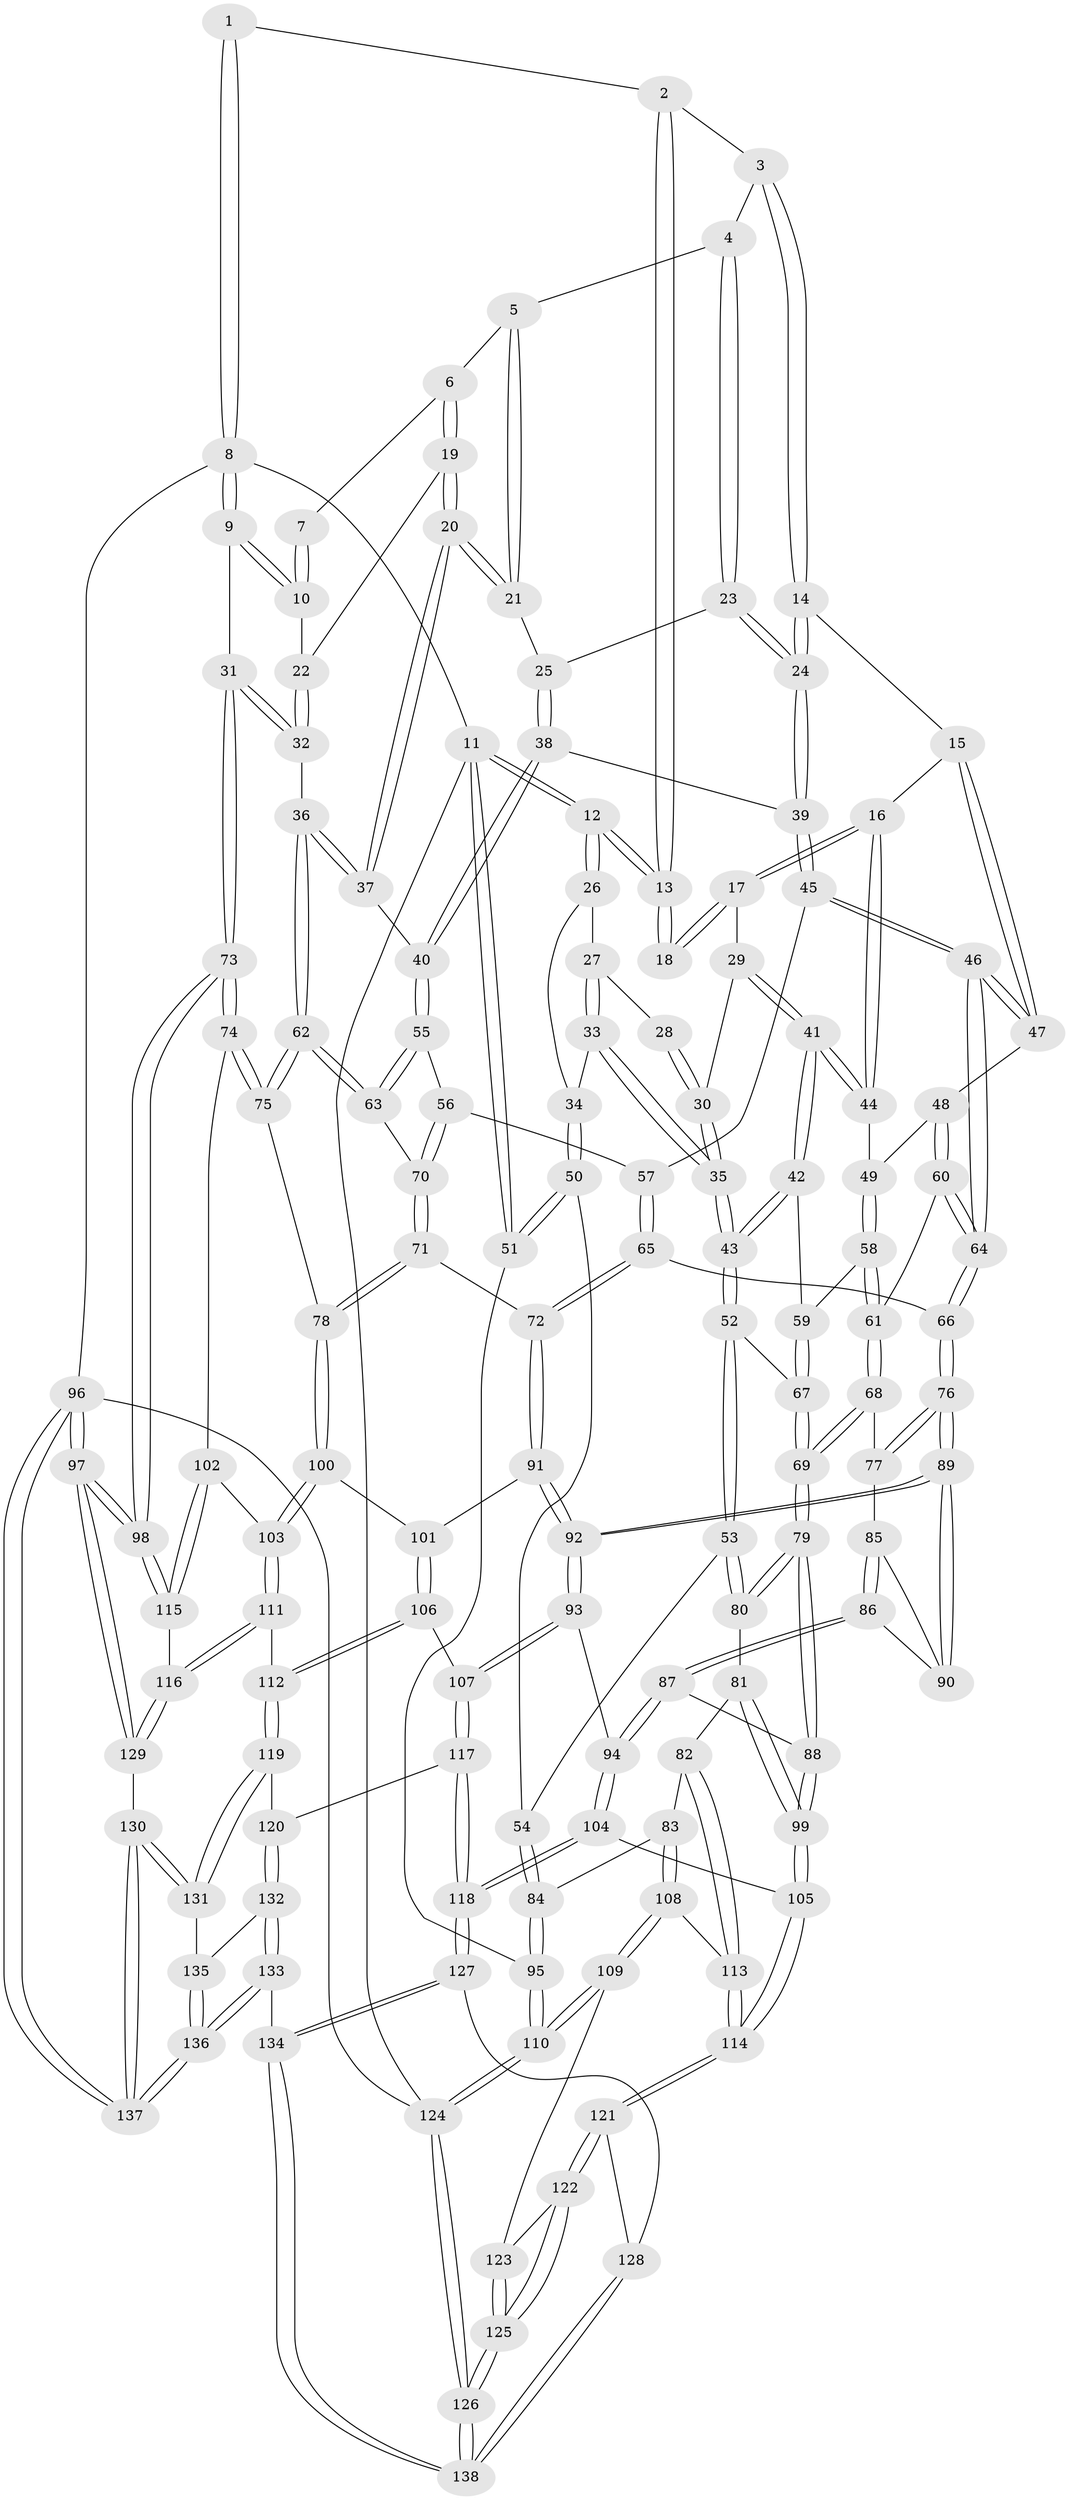 // Generated by graph-tools (version 1.1) at 2025/38/03/09/25 02:38:40]
// undirected, 138 vertices, 342 edges
graph export_dot {
graph [start="1"]
  node [color=gray90,style=filled];
  1 [pos="+0.9060421556108743+0"];
  2 [pos="+0.5432256776809763+0"];
  3 [pos="+0.5750765256858613+0"];
  4 [pos="+0.6964096573559554+0.06731760331717683"];
  5 [pos="+0.7613137595544641+0.07238500199893798"];
  6 [pos="+0.7969609550151302+0.06712124001092042"];
  7 [pos="+0.871224598179732+0"];
  8 [pos="+1+0"];
  9 [pos="+1+0"];
  10 [pos="+0.9303258429369732+0.10372923282490265"];
  11 [pos="+0+0"];
  12 [pos="+0+0"];
  13 [pos="+0.3192890070252028+0"];
  14 [pos="+0.5435718529688184+0.19923642893682425"];
  15 [pos="+0.4647496669641997+0.2136083916690319"];
  16 [pos="+0.43548064761247857+0.2135366561354398"];
  17 [pos="+0.31879497633542+0.002547705251220416"];
  18 [pos="+0.30089385148085723+0"];
  19 [pos="+0.844077448780953+0.15341240940442796"];
  20 [pos="+0.8161455116016477+0.2368138615206692"];
  21 [pos="+0.7526969509401663+0.2101791957402426"];
  22 [pos="+0.9298013327187948+0.1048342997532694"];
  23 [pos="+0.6937174470065605+0.10807734757034024"];
  24 [pos="+0.5570153787157891+0.20801975742289014"];
  25 [pos="+0.7307832203999469+0.20457805102259527"];
  26 [pos="+0+0.0036573714945690138"];
  27 [pos="+0.1310086267243883+0.11951939291638031"];
  28 [pos="+0.22464274046033644+0.041917609686421234"];
  29 [pos="+0.2740942742948073+0.23004725520072902"];
  30 [pos="+0.22219369167691502+0.21080285618626474"];
  31 [pos="+1+0.34073780340677756"];
  32 [pos="+1+0.31598122871107914"];
  33 [pos="+0.08578560706945604+0.22335453530952465"];
  34 [pos="+0.06979918637490873+0.22537408426252686"];
  35 [pos="+0.10209912438090447+0.23339978505165282"];
  36 [pos="+0.9483474397238693+0.3246540734594526"];
  37 [pos="+0.8164965006764071+0.2375340988883773"];
  38 [pos="+0.5994604050855701+0.24544636989006716"];
  39 [pos="+0.5958981805431635+0.24560733061749945"];
  40 [pos="+0.7391159506254011+0.33623543726049115"];
  41 [pos="+0.3231083985068318+0.2937283350528419"];
  42 [pos="+0.317070089965984+0.304284706088145"];
  43 [pos="+0.20403840817881247+0.38911278011609474"];
  44 [pos="+0.38012541527095417+0.2685125728769241"];
  45 [pos="+0.589543589567836+0.3680774756940269"];
  46 [pos="+0.5470962433722798+0.39815314753327313"];
  47 [pos="+0.49720935016649415+0.36610856106191914"];
  48 [pos="+0.4500819230874076+0.3605529418821601"];
  49 [pos="+0.4368464580364507+0.3505099239569503"];
  50 [pos="+0+0.3318970437784565"];
  51 [pos="+0+0.33262990375978824"];
  52 [pos="+0.19556610028297067+0.42000313767354"];
  53 [pos="+0.19535336433351203+0.4202915035422637"];
  54 [pos="+0.09249289270688327+0.4462253566894587"];
  55 [pos="+0.7365731261620231+0.34821895266117114"];
  56 [pos="+0.657671354184566+0.3983777395358605"];
  57 [pos="+0.628078865469652+0.38755507657155014"];
  58 [pos="+0.3841468650794887+0.4183146704791833"];
  59 [pos="+0.37834215335885496+0.41363340586714004"];
  60 [pos="+0.42954026262264416+0.4377687308099513"];
  61 [pos="+0.4048947364375557+0.4451147277682385"];
  62 [pos="+0.8406412762855723+0.4573637255035113"];
  63 [pos="+0.80464910790306+0.43460430544174855"];
  64 [pos="+0.5266176720651913+0.4452613615209842"];
  65 [pos="+0.6070865104347412+0.5279491771594185"];
  66 [pos="+0.5343510706492466+0.4961993396605139"];
  67 [pos="+0.28905160492150095+0.45190388959596994"];
  68 [pos="+0.3898753412034998+0.492335345897812"];
  69 [pos="+0.35720682526735614+0.5068183537367341"];
  70 [pos="+0.6790286758012108+0.4417568684008576"];
  71 [pos="+0.6765076066448195+0.5542408869078749"];
  72 [pos="+0.6471165499062022+0.5520820635135915"];
  73 [pos="+1+0.527515348426463"];
  74 [pos="+0.89995372653718+0.5842256159638931"];
  75 [pos="+0.8390332943904585+0.4927107845268757"];
  76 [pos="+0.5000825699168413+0.5358420711206364"];
  77 [pos="+0.41763511781224943+0.5163193057097778"];
  78 [pos="+0.6802252585262569+0.5568016491608954"];
  79 [pos="+0.3164659727103846+0.5815502828594868"];
  80 [pos="+0.19845764521368223+0.4365636252454955"];
  81 [pos="+0.1852630545196636+0.5790836081322244"];
  82 [pos="+0.12141035215149938+0.618901275472033"];
  83 [pos="+0.08980938507897807+0.6026672011270952"];
  84 [pos="+0.06731920689498369+0.5758952936629588"];
  85 [pos="+0.41185825747019256+0.5663282855419141"];
  86 [pos="+0.36695618004207675+0.5905702388757708"];
  87 [pos="+0.3433167695722194+0.6013466110194509"];
  88 [pos="+0.31596928260694357+0.5900221046632258"];
  89 [pos="+0.48965210682378457+0.6307767221732378"];
  90 [pos="+0.4419587371714755+0.5939245018644665"];
  91 [pos="+0.5676110479053859+0.6217568163192293"];
  92 [pos="+0.4933240368854407+0.6576751758037939"];
  93 [pos="+0.48919608098139655+0.6701373095477469"];
  94 [pos="+0.4292185810488301+0.6777596447577954"];
  95 [pos="+0+0.5645207327713847"];
  96 [pos="+1+1"];
  97 [pos="+1+1"];
  98 [pos="+1+0.7495789249103784"];
  99 [pos="+0.27701692030919+0.6224216536068209"];
  100 [pos="+0.6929650130847852+0.5995493650037176"];
  101 [pos="+0.6202498121202781+0.6575089719145937"];
  102 [pos="+0.8946150726470689+0.5974694218407455"];
  103 [pos="+0.7301136777791057+0.6639340413770825"];
  104 [pos="+0.37648203455571655+0.724421706794842"];
  105 [pos="+0.2604718672461056+0.7367462904240918"];
  106 [pos="+0.6160364308935361+0.6728314578981905"];
  107 [pos="+0.5077251547371636+0.7000395215304924"];
  108 [pos="+0+0.7253753497952067"];
  109 [pos="+0+0.7275308045526201"];
  110 [pos="+0+0.7341340812186911"];
  111 [pos="+0.721634497009637+0.7668015227363063"];
  112 [pos="+0.6989550272446327+0.7761767168556725"];
  113 [pos="+0.14021814218596007+0.7084937841113906"];
  114 [pos="+0.21121482557940535+0.7917943467475661"];
  115 [pos="+0.9046099465938234+0.7076435626151772"];
  116 [pos="+0.8480055920449094+0.8196137012226375"];
  117 [pos="+0.5448901838433686+0.7959459826747636"];
  118 [pos="+0.4257388303686055+0.8691123432028829"];
  119 [pos="+0.6719262620508208+0.79288358624238"];
  120 [pos="+0.5519677551956734+0.798692787156271"];
  121 [pos="+0.20855109100593186+0.8170745839149743"];
  122 [pos="+0.15742582673697758+0.8509222288978048"];
  123 [pos="+0.015315928748615915+0.7658014998118748"];
  124 [pos="+0+1"];
  125 [pos="+0.06194057916947163+0.9618979886291755"];
  126 [pos="+0+1"];
  127 [pos="+0.40843960507884786+0.8916958581069007"];
  128 [pos="+0.25756876545949275+0.8570808432319378"];
  129 [pos="+0.8555811401154996+0.8334567234914143"];
  130 [pos="+0.7163813607578137+0.977566562457402"];
  131 [pos="+0.6744231762371852+0.8903505379684081"];
  132 [pos="+0.5680797802680081+0.8946311922724842"];
  133 [pos="+0.5224778645188053+1"];
  134 [pos="+0.4774162058864887+1"];
  135 [pos="+0.6278137255857125+0.9188721947237817"];
  136 [pos="+0.5488942358654534+1"];
  137 [pos="+0.6821338380183526+1"];
  138 [pos="+0.27803753624563404+1"];
  1 -- 2;
  1 -- 8;
  1 -- 8;
  2 -- 3;
  2 -- 13;
  2 -- 13;
  3 -- 4;
  3 -- 14;
  3 -- 14;
  4 -- 5;
  4 -- 23;
  4 -- 23;
  5 -- 6;
  5 -- 21;
  5 -- 21;
  6 -- 7;
  6 -- 19;
  6 -- 19;
  7 -- 10;
  7 -- 10;
  8 -- 9;
  8 -- 9;
  8 -- 11;
  8 -- 96;
  9 -- 10;
  9 -- 10;
  9 -- 31;
  10 -- 22;
  11 -- 12;
  11 -- 12;
  11 -- 51;
  11 -- 51;
  11 -- 124;
  12 -- 13;
  12 -- 13;
  12 -- 26;
  12 -- 26;
  13 -- 18;
  13 -- 18;
  14 -- 15;
  14 -- 24;
  14 -- 24;
  15 -- 16;
  15 -- 47;
  15 -- 47;
  16 -- 17;
  16 -- 17;
  16 -- 44;
  16 -- 44;
  17 -- 18;
  17 -- 18;
  17 -- 29;
  19 -- 20;
  19 -- 20;
  19 -- 22;
  20 -- 21;
  20 -- 21;
  20 -- 37;
  20 -- 37;
  21 -- 25;
  22 -- 32;
  22 -- 32;
  23 -- 24;
  23 -- 24;
  23 -- 25;
  24 -- 39;
  24 -- 39;
  25 -- 38;
  25 -- 38;
  26 -- 27;
  26 -- 34;
  27 -- 28;
  27 -- 33;
  27 -- 33;
  28 -- 30;
  28 -- 30;
  29 -- 30;
  29 -- 41;
  29 -- 41;
  30 -- 35;
  30 -- 35;
  31 -- 32;
  31 -- 32;
  31 -- 73;
  31 -- 73;
  32 -- 36;
  33 -- 34;
  33 -- 35;
  33 -- 35;
  34 -- 50;
  34 -- 50;
  35 -- 43;
  35 -- 43;
  36 -- 37;
  36 -- 37;
  36 -- 62;
  36 -- 62;
  37 -- 40;
  38 -- 39;
  38 -- 40;
  38 -- 40;
  39 -- 45;
  39 -- 45;
  40 -- 55;
  40 -- 55;
  41 -- 42;
  41 -- 42;
  41 -- 44;
  41 -- 44;
  42 -- 43;
  42 -- 43;
  42 -- 59;
  43 -- 52;
  43 -- 52;
  44 -- 49;
  45 -- 46;
  45 -- 46;
  45 -- 57;
  46 -- 47;
  46 -- 47;
  46 -- 64;
  46 -- 64;
  47 -- 48;
  48 -- 49;
  48 -- 60;
  48 -- 60;
  49 -- 58;
  49 -- 58;
  50 -- 51;
  50 -- 51;
  50 -- 54;
  51 -- 95;
  52 -- 53;
  52 -- 53;
  52 -- 67;
  53 -- 54;
  53 -- 80;
  53 -- 80;
  54 -- 84;
  54 -- 84;
  55 -- 56;
  55 -- 63;
  55 -- 63;
  56 -- 57;
  56 -- 70;
  56 -- 70;
  57 -- 65;
  57 -- 65;
  58 -- 59;
  58 -- 61;
  58 -- 61;
  59 -- 67;
  59 -- 67;
  60 -- 61;
  60 -- 64;
  60 -- 64;
  61 -- 68;
  61 -- 68;
  62 -- 63;
  62 -- 63;
  62 -- 75;
  62 -- 75;
  63 -- 70;
  64 -- 66;
  64 -- 66;
  65 -- 66;
  65 -- 72;
  65 -- 72;
  66 -- 76;
  66 -- 76;
  67 -- 69;
  67 -- 69;
  68 -- 69;
  68 -- 69;
  68 -- 77;
  69 -- 79;
  69 -- 79;
  70 -- 71;
  70 -- 71;
  71 -- 72;
  71 -- 78;
  71 -- 78;
  72 -- 91;
  72 -- 91;
  73 -- 74;
  73 -- 74;
  73 -- 98;
  73 -- 98;
  74 -- 75;
  74 -- 75;
  74 -- 102;
  75 -- 78;
  76 -- 77;
  76 -- 77;
  76 -- 89;
  76 -- 89;
  77 -- 85;
  78 -- 100;
  78 -- 100;
  79 -- 80;
  79 -- 80;
  79 -- 88;
  79 -- 88;
  80 -- 81;
  81 -- 82;
  81 -- 99;
  81 -- 99;
  82 -- 83;
  82 -- 113;
  82 -- 113;
  83 -- 84;
  83 -- 108;
  83 -- 108;
  84 -- 95;
  84 -- 95;
  85 -- 86;
  85 -- 86;
  85 -- 90;
  86 -- 87;
  86 -- 87;
  86 -- 90;
  87 -- 88;
  87 -- 94;
  87 -- 94;
  88 -- 99;
  88 -- 99;
  89 -- 90;
  89 -- 90;
  89 -- 92;
  89 -- 92;
  91 -- 92;
  91 -- 92;
  91 -- 101;
  92 -- 93;
  92 -- 93;
  93 -- 94;
  93 -- 107;
  93 -- 107;
  94 -- 104;
  94 -- 104;
  95 -- 110;
  95 -- 110;
  96 -- 97;
  96 -- 97;
  96 -- 137;
  96 -- 137;
  96 -- 124;
  97 -- 98;
  97 -- 98;
  97 -- 129;
  97 -- 129;
  98 -- 115;
  98 -- 115;
  99 -- 105;
  99 -- 105;
  100 -- 101;
  100 -- 103;
  100 -- 103;
  101 -- 106;
  101 -- 106;
  102 -- 103;
  102 -- 115;
  102 -- 115;
  103 -- 111;
  103 -- 111;
  104 -- 105;
  104 -- 118;
  104 -- 118;
  105 -- 114;
  105 -- 114;
  106 -- 107;
  106 -- 112;
  106 -- 112;
  107 -- 117;
  107 -- 117;
  108 -- 109;
  108 -- 109;
  108 -- 113;
  109 -- 110;
  109 -- 110;
  109 -- 123;
  110 -- 124;
  110 -- 124;
  111 -- 112;
  111 -- 116;
  111 -- 116;
  112 -- 119;
  112 -- 119;
  113 -- 114;
  113 -- 114;
  114 -- 121;
  114 -- 121;
  115 -- 116;
  116 -- 129;
  116 -- 129;
  117 -- 118;
  117 -- 118;
  117 -- 120;
  118 -- 127;
  118 -- 127;
  119 -- 120;
  119 -- 131;
  119 -- 131;
  120 -- 132;
  120 -- 132;
  121 -- 122;
  121 -- 122;
  121 -- 128;
  122 -- 123;
  122 -- 125;
  122 -- 125;
  123 -- 125;
  123 -- 125;
  124 -- 126;
  124 -- 126;
  125 -- 126;
  125 -- 126;
  126 -- 138;
  126 -- 138;
  127 -- 128;
  127 -- 134;
  127 -- 134;
  128 -- 138;
  128 -- 138;
  129 -- 130;
  130 -- 131;
  130 -- 131;
  130 -- 137;
  130 -- 137;
  131 -- 135;
  132 -- 133;
  132 -- 133;
  132 -- 135;
  133 -- 134;
  133 -- 136;
  133 -- 136;
  134 -- 138;
  134 -- 138;
  135 -- 136;
  135 -- 136;
  136 -- 137;
  136 -- 137;
}
